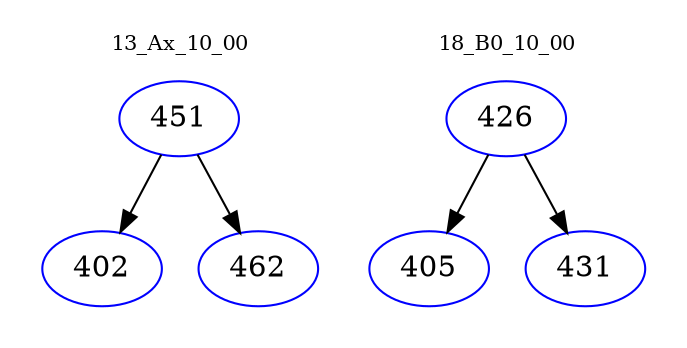 digraph{
subgraph cluster_0 {
color = white
label = "13_Ax_10_00";
fontsize=10;
T0_451 [label="451", color="blue"]
T0_451 -> T0_402 [color="black"]
T0_402 [label="402", color="blue"]
T0_451 -> T0_462 [color="black"]
T0_462 [label="462", color="blue"]
}
subgraph cluster_1 {
color = white
label = "18_B0_10_00";
fontsize=10;
T1_426 [label="426", color="blue"]
T1_426 -> T1_405 [color="black"]
T1_405 [label="405", color="blue"]
T1_426 -> T1_431 [color="black"]
T1_431 [label="431", color="blue"]
}
}

